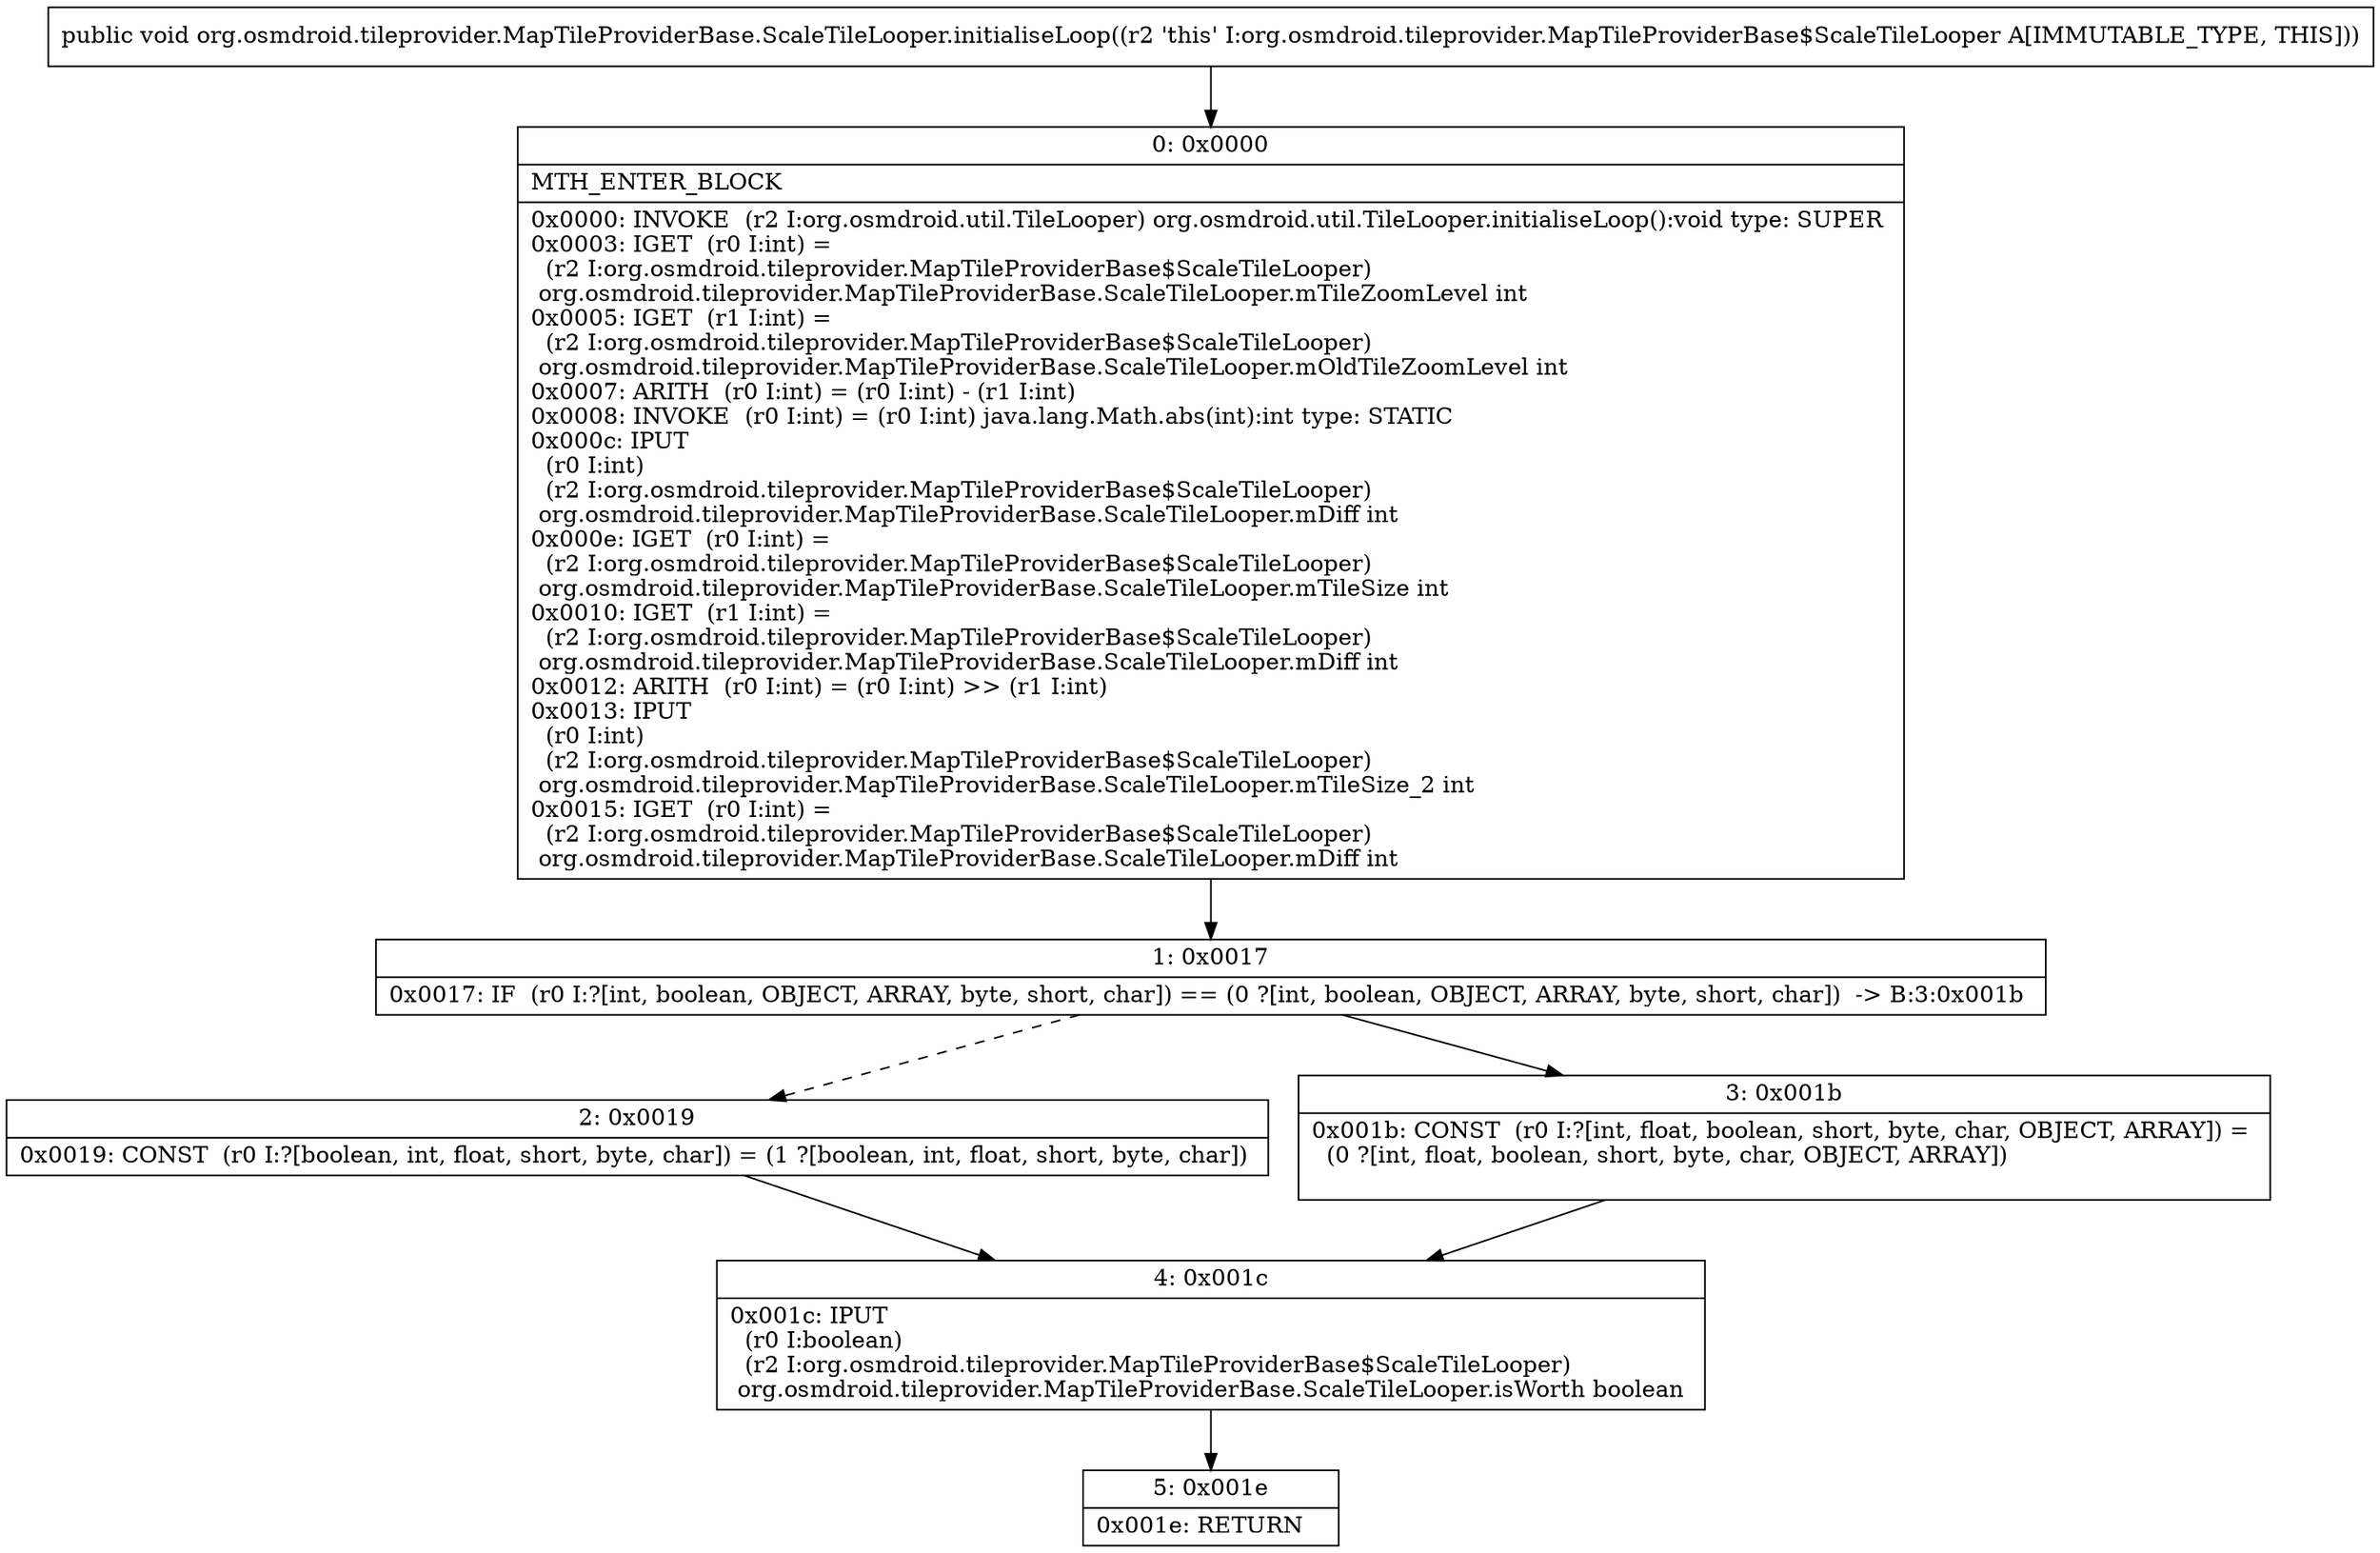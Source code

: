 digraph "CFG fororg.osmdroid.tileprovider.MapTileProviderBase.ScaleTileLooper.initialiseLoop()V" {
Node_0 [shape=record,label="{0\:\ 0x0000|MTH_ENTER_BLOCK\l|0x0000: INVOKE  (r2 I:org.osmdroid.util.TileLooper) org.osmdroid.util.TileLooper.initialiseLoop():void type: SUPER \l0x0003: IGET  (r0 I:int) = \l  (r2 I:org.osmdroid.tileprovider.MapTileProviderBase$ScaleTileLooper)\l org.osmdroid.tileprovider.MapTileProviderBase.ScaleTileLooper.mTileZoomLevel int \l0x0005: IGET  (r1 I:int) = \l  (r2 I:org.osmdroid.tileprovider.MapTileProviderBase$ScaleTileLooper)\l org.osmdroid.tileprovider.MapTileProviderBase.ScaleTileLooper.mOldTileZoomLevel int \l0x0007: ARITH  (r0 I:int) = (r0 I:int) \- (r1 I:int) \l0x0008: INVOKE  (r0 I:int) = (r0 I:int) java.lang.Math.abs(int):int type: STATIC \l0x000c: IPUT  \l  (r0 I:int)\l  (r2 I:org.osmdroid.tileprovider.MapTileProviderBase$ScaleTileLooper)\l org.osmdroid.tileprovider.MapTileProviderBase.ScaleTileLooper.mDiff int \l0x000e: IGET  (r0 I:int) = \l  (r2 I:org.osmdroid.tileprovider.MapTileProviderBase$ScaleTileLooper)\l org.osmdroid.tileprovider.MapTileProviderBase.ScaleTileLooper.mTileSize int \l0x0010: IGET  (r1 I:int) = \l  (r2 I:org.osmdroid.tileprovider.MapTileProviderBase$ScaleTileLooper)\l org.osmdroid.tileprovider.MapTileProviderBase.ScaleTileLooper.mDiff int \l0x0012: ARITH  (r0 I:int) = (r0 I:int) \>\> (r1 I:int) \l0x0013: IPUT  \l  (r0 I:int)\l  (r2 I:org.osmdroid.tileprovider.MapTileProviderBase$ScaleTileLooper)\l org.osmdroid.tileprovider.MapTileProviderBase.ScaleTileLooper.mTileSize_2 int \l0x0015: IGET  (r0 I:int) = \l  (r2 I:org.osmdroid.tileprovider.MapTileProviderBase$ScaleTileLooper)\l org.osmdroid.tileprovider.MapTileProviderBase.ScaleTileLooper.mDiff int \l}"];
Node_1 [shape=record,label="{1\:\ 0x0017|0x0017: IF  (r0 I:?[int, boolean, OBJECT, ARRAY, byte, short, char]) == (0 ?[int, boolean, OBJECT, ARRAY, byte, short, char])  \-\> B:3:0x001b \l}"];
Node_2 [shape=record,label="{2\:\ 0x0019|0x0019: CONST  (r0 I:?[boolean, int, float, short, byte, char]) = (1 ?[boolean, int, float, short, byte, char]) \l}"];
Node_3 [shape=record,label="{3\:\ 0x001b|0x001b: CONST  (r0 I:?[int, float, boolean, short, byte, char, OBJECT, ARRAY]) = \l  (0 ?[int, float, boolean, short, byte, char, OBJECT, ARRAY])\l \l}"];
Node_4 [shape=record,label="{4\:\ 0x001c|0x001c: IPUT  \l  (r0 I:boolean)\l  (r2 I:org.osmdroid.tileprovider.MapTileProviderBase$ScaleTileLooper)\l org.osmdroid.tileprovider.MapTileProviderBase.ScaleTileLooper.isWorth boolean \l}"];
Node_5 [shape=record,label="{5\:\ 0x001e|0x001e: RETURN   \l}"];
MethodNode[shape=record,label="{public void org.osmdroid.tileprovider.MapTileProviderBase.ScaleTileLooper.initialiseLoop((r2 'this' I:org.osmdroid.tileprovider.MapTileProviderBase$ScaleTileLooper A[IMMUTABLE_TYPE, THIS])) }"];
MethodNode -> Node_0;
Node_0 -> Node_1;
Node_1 -> Node_2[style=dashed];
Node_1 -> Node_3;
Node_2 -> Node_4;
Node_3 -> Node_4;
Node_4 -> Node_5;
}

